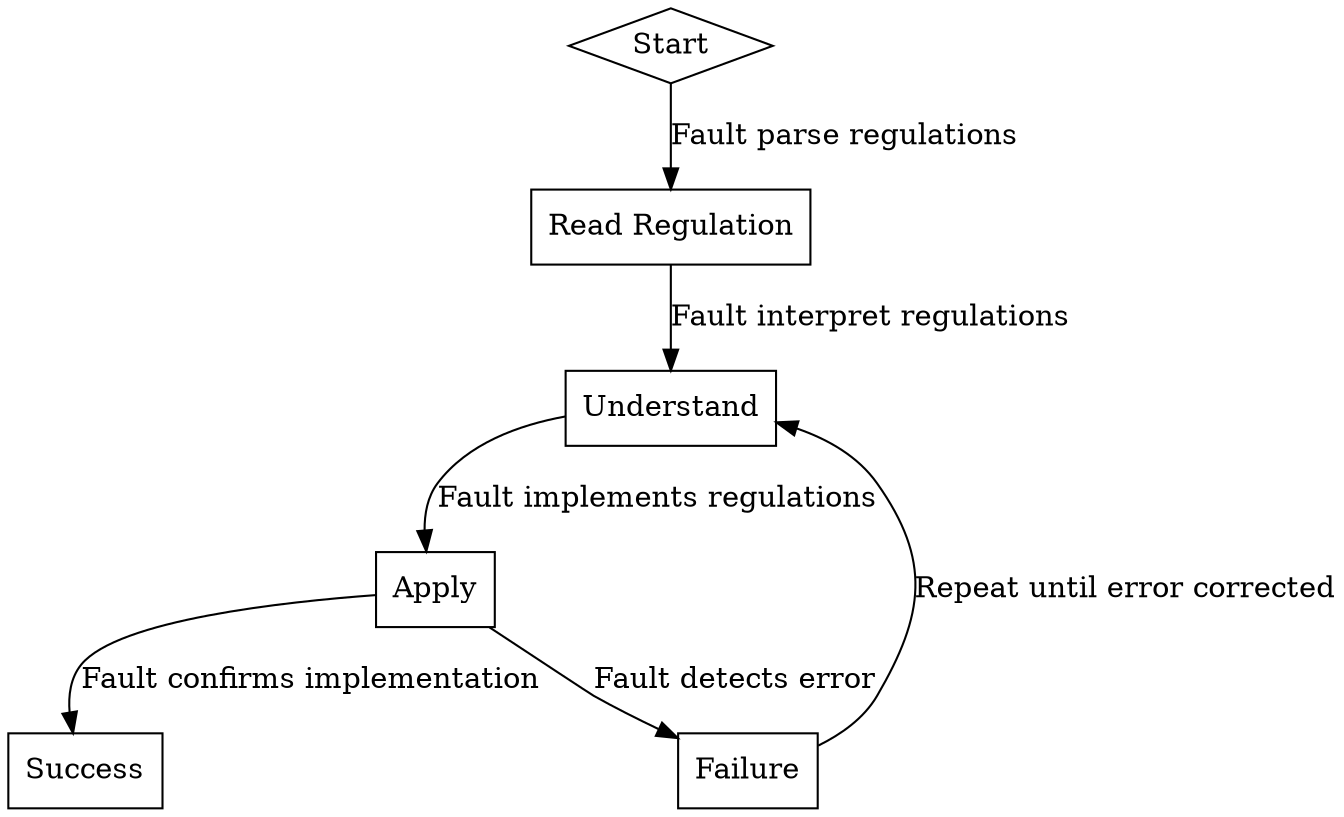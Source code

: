 digraph export_regulations {
    rankdir=TB; 
    start [shape = diamond, label = "Start"];
    read [shape = box, label = "Read Regulation"];
    understand [shape = box, label = "Understand"];
    apply [shape = box, label = "Apply"];
    error [shape = box, label = "Failure"];
    success [shape = box, label = "Success"];
    
    start -> read [label = "Fault parse regulations"];
    read -> understand [label = "Fault interpret regulations"];
    understand -> apply [label = "Fault implements regulations"];
    apply -> success [label = "Fault confirms implementation"];
    apply -> error [label = "Fault detects error"];
    error -> understand [label = "Repeat until error corrected"];
}
